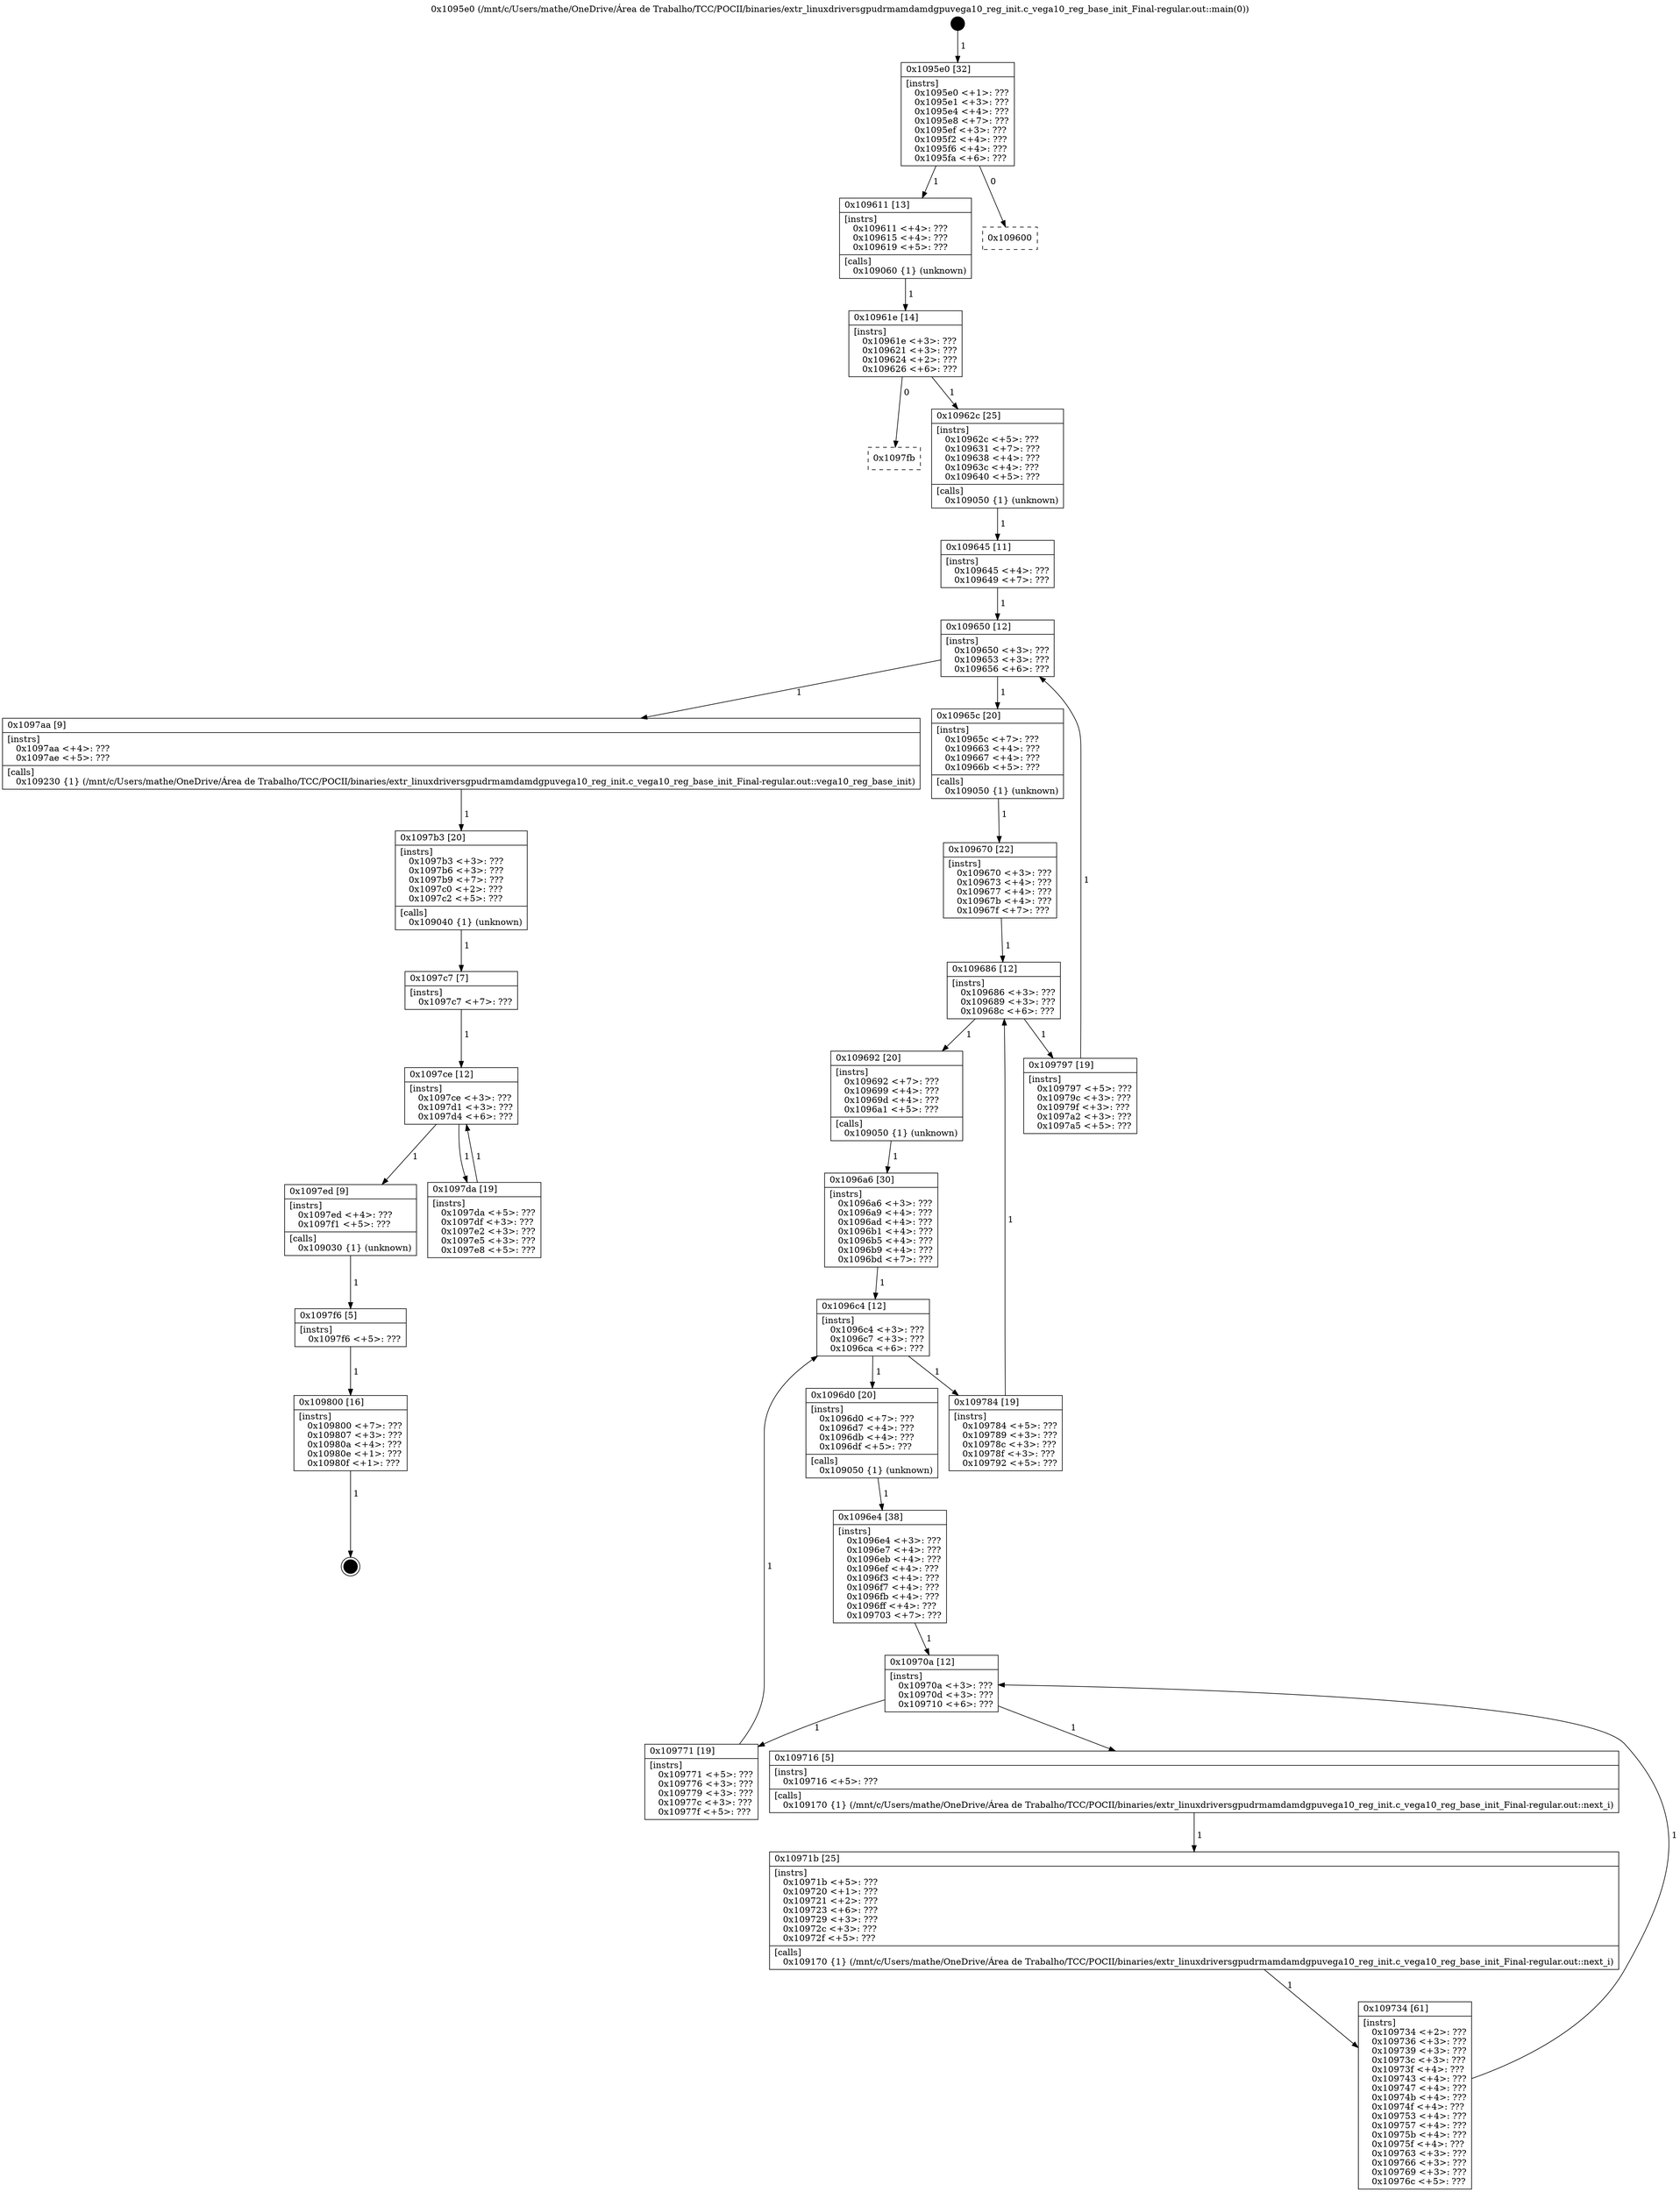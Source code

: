 digraph "0x1095e0" {
  label = "0x1095e0 (/mnt/c/Users/mathe/OneDrive/Área de Trabalho/TCC/POCII/binaries/extr_linuxdriversgpudrmamdamdgpuvega10_reg_init.c_vega10_reg_base_init_Final-regular.out::main(0))"
  labelloc = "t"
  node[shape=record]

  Entry [label="",width=0.3,height=0.3,shape=circle,fillcolor=black,style=filled]
  "0x1095e0" [label="{
     0x1095e0 [32]\l
     | [instrs]\l
     &nbsp;&nbsp;0x1095e0 \<+1\>: ???\l
     &nbsp;&nbsp;0x1095e1 \<+3\>: ???\l
     &nbsp;&nbsp;0x1095e4 \<+4\>: ???\l
     &nbsp;&nbsp;0x1095e8 \<+7\>: ???\l
     &nbsp;&nbsp;0x1095ef \<+3\>: ???\l
     &nbsp;&nbsp;0x1095f2 \<+4\>: ???\l
     &nbsp;&nbsp;0x1095f6 \<+4\>: ???\l
     &nbsp;&nbsp;0x1095fa \<+6\>: ???\l
  }"]
  "0x109611" [label="{
     0x109611 [13]\l
     | [instrs]\l
     &nbsp;&nbsp;0x109611 \<+4\>: ???\l
     &nbsp;&nbsp;0x109615 \<+4\>: ???\l
     &nbsp;&nbsp;0x109619 \<+5\>: ???\l
     | [calls]\l
     &nbsp;&nbsp;0x109060 \{1\} (unknown)\l
  }"]
  "0x109600" [label="{
     0x109600\l
  }", style=dashed]
  "0x10961e" [label="{
     0x10961e [14]\l
     | [instrs]\l
     &nbsp;&nbsp;0x10961e \<+3\>: ???\l
     &nbsp;&nbsp;0x109621 \<+3\>: ???\l
     &nbsp;&nbsp;0x109624 \<+2\>: ???\l
     &nbsp;&nbsp;0x109626 \<+6\>: ???\l
  }"]
  "0x1097fb" [label="{
     0x1097fb\l
  }", style=dashed]
  "0x10962c" [label="{
     0x10962c [25]\l
     | [instrs]\l
     &nbsp;&nbsp;0x10962c \<+5\>: ???\l
     &nbsp;&nbsp;0x109631 \<+7\>: ???\l
     &nbsp;&nbsp;0x109638 \<+4\>: ???\l
     &nbsp;&nbsp;0x10963c \<+4\>: ???\l
     &nbsp;&nbsp;0x109640 \<+5\>: ???\l
     | [calls]\l
     &nbsp;&nbsp;0x109050 \{1\} (unknown)\l
  }"]
  Exit [label="",width=0.3,height=0.3,shape=circle,fillcolor=black,style=filled,peripheries=2]
  "0x109650" [label="{
     0x109650 [12]\l
     | [instrs]\l
     &nbsp;&nbsp;0x109650 \<+3\>: ???\l
     &nbsp;&nbsp;0x109653 \<+3\>: ???\l
     &nbsp;&nbsp;0x109656 \<+6\>: ???\l
  }"]
  "0x1097aa" [label="{
     0x1097aa [9]\l
     | [instrs]\l
     &nbsp;&nbsp;0x1097aa \<+4\>: ???\l
     &nbsp;&nbsp;0x1097ae \<+5\>: ???\l
     | [calls]\l
     &nbsp;&nbsp;0x109230 \{1\} (/mnt/c/Users/mathe/OneDrive/Área de Trabalho/TCC/POCII/binaries/extr_linuxdriversgpudrmamdamdgpuvega10_reg_init.c_vega10_reg_base_init_Final-regular.out::vega10_reg_base_init)\l
  }"]
  "0x10965c" [label="{
     0x10965c [20]\l
     | [instrs]\l
     &nbsp;&nbsp;0x10965c \<+7\>: ???\l
     &nbsp;&nbsp;0x109663 \<+4\>: ???\l
     &nbsp;&nbsp;0x109667 \<+4\>: ???\l
     &nbsp;&nbsp;0x10966b \<+5\>: ???\l
     | [calls]\l
     &nbsp;&nbsp;0x109050 \{1\} (unknown)\l
  }"]
  "0x109686" [label="{
     0x109686 [12]\l
     | [instrs]\l
     &nbsp;&nbsp;0x109686 \<+3\>: ???\l
     &nbsp;&nbsp;0x109689 \<+3\>: ???\l
     &nbsp;&nbsp;0x10968c \<+6\>: ???\l
  }"]
  "0x109797" [label="{
     0x109797 [19]\l
     | [instrs]\l
     &nbsp;&nbsp;0x109797 \<+5\>: ???\l
     &nbsp;&nbsp;0x10979c \<+3\>: ???\l
     &nbsp;&nbsp;0x10979f \<+3\>: ???\l
     &nbsp;&nbsp;0x1097a2 \<+3\>: ???\l
     &nbsp;&nbsp;0x1097a5 \<+5\>: ???\l
  }"]
  "0x109692" [label="{
     0x109692 [20]\l
     | [instrs]\l
     &nbsp;&nbsp;0x109692 \<+7\>: ???\l
     &nbsp;&nbsp;0x109699 \<+4\>: ???\l
     &nbsp;&nbsp;0x10969d \<+4\>: ???\l
     &nbsp;&nbsp;0x1096a1 \<+5\>: ???\l
     | [calls]\l
     &nbsp;&nbsp;0x109050 \{1\} (unknown)\l
  }"]
  "0x1096c4" [label="{
     0x1096c4 [12]\l
     | [instrs]\l
     &nbsp;&nbsp;0x1096c4 \<+3\>: ???\l
     &nbsp;&nbsp;0x1096c7 \<+3\>: ???\l
     &nbsp;&nbsp;0x1096ca \<+6\>: ???\l
  }"]
  "0x109784" [label="{
     0x109784 [19]\l
     | [instrs]\l
     &nbsp;&nbsp;0x109784 \<+5\>: ???\l
     &nbsp;&nbsp;0x109789 \<+3\>: ???\l
     &nbsp;&nbsp;0x10978c \<+3\>: ???\l
     &nbsp;&nbsp;0x10978f \<+3\>: ???\l
     &nbsp;&nbsp;0x109792 \<+5\>: ???\l
  }"]
  "0x1096d0" [label="{
     0x1096d0 [20]\l
     | [instrs]\l
     &nbsp;&nbsp;0x1096d0 \<+7\>: ???\l
     &nbsp;&nbsp;0x1096d7 \<+4\>: ???\l
     &nbsp;&nbsp;0x1096db \<+4\>: ???\l
     &nbsp;&nbsp;0x1096df \<+5\>: ???\l
     | [calls]\l
     &nbsp;&nbsp;0x109050 \{1\} (unknown)\l
  }"]
  "0x10970a" [label="{
     0x10970a [12]\l
     | [instrs]\l
     &nbsp;&nbsp;0x10970a \<+3\>: ???\l
     &nbsp;&nbsp;0x10970d \<+3\>: ???\l
     &nbsp;&nbsp;0x109710 \<+6\>: ???\l
  }"]
  "0x109771" [label="{
     0x109771 [19]\l
     | [instrs]\l
     &nbsp;&nbsp;0x109771 \<+5\>: ???\l
     &nbsp;&nbsp;0x109776 \<+3\>: ???\l
     &nbsp;&nbsp;0x109779 \<+3\>: ???\l
     &nbsp;&nbsp;0x10977c \<+3\>: ???\l
     &nbsp;&nbsp;0x10977f \<+5\>: ???\l
  }"]
  "0x109716" [label="{
     0x109716 [5]\l
     | [instrs]\l
     &nbsp;&nbsp;0x109716 \<+5\>: ???\l
     | [calls]\l
     &nbsp;&nbsp;0x109170 \{1\} (/mnt/c/Users/mathe/OneDrive/Área de Trabalho/TCC/POCII/binaries/extr_linuxdriversgpudrmamdamdgpuvega10_reg_init.c_vega10_reg_base_init_Final-regular.out::next_i)\l
  }"]
  "0x10971b" [label="{
     0x10971b [25]\l
     | [instrs]\l
     &nbsp;&nbsp;0x10971b \<+5\>: ???\l
     &nbsp;&nbsp;0x109720 \<+1\>: ???\l
     &nbsp;&nbsp;0x109721 \<+2\>: ???\l
     &nbsp;&nbsp;0x109723 \<+6\>: ???\l
     &nbsp;&nbsp;0x109729 \<+3\>: ???\l
     &nbsp;&nbsp;0x10972c \<+3\>: ???\l
     &nbsp;&nbsp;0x10972f \<+5\>: ???\l
     | [calls]\l
     &nbsp;&nbsp;0x109170 \{1\} (/mnt/c/Users/mathe/OneDrive/Área de Trabalho/TCC/POCII/binaries/extr_linuxdriversgpudrmamdamdgpuvega10_reg_init.c_vega10_reg_base_init_Final-regular.out::next_i)\l
  }"]
  "0x109734" [label="{
     0x109734 [61]\l
     | [instrs]\l
     &nbsp;&nbsp;0x109734 \<+2\>: ???\l
     &nbsp;&nbsp;0x109736 \<+3\>: ???\l
     &nbsp;&nbsp;0x109739 \<+3\>: ???\l
     &nbsp;&nbsp;0x10973c \<+3\>: ???\l
     &nbsp;&nbsp;0x10973f \<+4\>: ???\l
     &nbsp;&nbsp;0x109743 \<+4\>: ???\l
     &nbsp;&nbsp;0x109747 \<+4\>: ???\l
     &nbsp;&nbsp;0x10974b \<+4\>: ???\l
     &nbsp;&nbsp;0x10974f \<+4\>: ???\l
     &nbsp;&nbsp;0x109753 \<+4\>: ???\l
     &nbsp;&nbsp;0x109757 \<+4\>: ???\l
     &nbsp;&nbsp;0x10975b \<+4\>: ???\l
     &nbsp;&nbsp;0x10975f \<+4\>: ???\l
     &nbsp;&nbsp;0x109763 \<+3\>: ???\l
     &nbsp;&nbsp;0x109766 \<+3\>: ???\l
     &nbsp;&nbsp;0x109769 \<+3\>: ???\l
     &nbsp;&nbsp;0x10976c \<+5\>: ???\l
  }"]
  "0x1096e4" [label="{
     0x1096e4 [38]\l
     | [instrs]\l
     &nbsp;&nbsp;0x1096e4 \<+3\>: ???\l
     &nbsp;&nbsp;0x1096e7 \<+4\>: ???\l
     &nbsp;&nbsp;0x1096eb \<+4\>: ???\l
     &nbsp;&nbsp;0x1096ef \<+4\>: ???\l
     &nbsp;&nbsp;0x1096f3 \<+4\>: ???\l
     &nbsp;&nbsp;0x1096f7 \<+4\>: ???\l
     &nbsp;&nbsp;0x1096fb \<+4\>: ???\l
     &nbsp;&nbsp;0x1096ff \<+4\>: ???\l
     &nbsp;&nbsp;0x109703 \<+7\>: ???\l
  }"]
  "0x109800" [label="{
     0x109800 [16]\l
     | [instrs]\l
     &nbsp;&nbsp;0x109800 \<+7\>: ???\l
     &nbsp;&nbsp;0x109807 \<+3\>: ???\l
     &nbsp;&nbsp;0x10980a \<+4\>: ???\l
     &nbsp;&nbsp;0x10980e \<+1\>: ???\l
     &nbsp;&nbsp;0x10980f \<+1\>: ???\l
  }"]
  "0x1096a6" [label="{
     0x1096a6 [30]\l
     | [instrs]\l
     &nbsp;&nbsp;0x1096a6 \<+3\>: ???\l
     &nbsp;&nbsp;0x1096a9 \<+4\>: ???\l
     &nbsp;&nbsp;0x1096ad \<+4\>: ???\l
     &nbsp;&nbsp;0x1096b1 \<+4\>: ???\l
     &nbsp;&nbsp;0x1096b5 \<+4\>: ???\l
     &nbsp;&nbsp;0x1096b9 \<+4\>: ???\l
     &nbsp;&nbsp;0x1096bd \<+7\>: ???\l
  }"]
  "0x1097f6" [label="{
     0x1097f6 [5]\l
     | [instrs]\l
     &nbsp;&nbsp;0x1097f6 \<+5\>: ???\l
  }"]
  "0x109670" [label="{
     0x109670 [22]\l
     | [instrs]\l
     &nbsp;&nbsp;0x109670 \<+3\>: ???\l
     &nbsp;&nbsp;0x109673 \<+4\>: ???\l
     &nbsp;&nbsp;0x109677 \<+4\>: ???\l
     &nbsp;&nbsp;0x10967b \<+4\>: ???\l
     &nbsp;&nbsp;0x10967f \<+7\>: ???\l
  }"]
  "0x1097c7" [label="{
     0x1097c7 [7]\l
     | [instrs]\l
     &nbsp;&nbsp;0x1097c7 \<+7\>: ???\l
  }"]
  "0x109645" [label="{
     0x109645 [11]\l
     | [instrs]\l
     &nbsp;&nbsp;0x109645 \<+4\>: ???\l
     &nbsp;&nbsp;0x109649 \<+7\>: ???\l
  }"]
  "0x1097b3" [label="{
     0x1097b3 [20]\l
     | [instrs]\l
     &nbsp;&nbsp;0x1097b3 \<+3\>: ???\l
     &nbsp;&nbsp;0x1097b6 \<+3\>: ???\l
     &nbsp;&nbsp;0x1097b9 \<+7\>: ???\l
     &nbsp;&nbsp;0x1097c0 \<+2\>: ???\l
     &nbsp;&nbsp;0x1097c2 \<+5\>: ???\l
     | [calls]\l
     &nbsp;&nbsp;0x109040 \{1\} (unknown)\l
  }"]
  "0x1097ce" [label="{
     0x1097ce [12]\l
     | [instrs]\l
     &nbsp;&nbsp;0x1097ce \<+3\>: ???\l
     &nbsp;&nbsp;0x1097d1 \<+3\>: ???\l
     &nbsp;&nbsp;0x1097d4 \<+6\>: ???\l
  }"]
  "0x1097ed" [label="{
     0x1097ed [9]\l
     | [instrs]\l
     &nbsp;&nbsp;0x1097ed \<+4\>: ???\l
     &nbsp;&nbsp;0x1097f1 \<+5\>: ???\l
     | [calls]\l
     &nbsp;&nbsp;0x109030 \{1\} (unknown)\l
  }"]
  "0x1097da" [label="{
     0x1097da [19]\l
     | [instrs]\l
     &nbsp;&nbsp;0x1097da \<+5\>: ???\l
     &nbsp;&nbsp;0x1097df \<+3\>: ???\l
     &nbsp;&nbsp;0x1097e2 \<+3\>: ???\l
     &nbsp;&nbsp;0x1097e5 \<+3\>: ???\l
     &nbsp;&nbsp;0x1097e8 \<+5\>: ???\l
  }"]
  Entry -> "0x1095e0" [label=" 1"]
  "0x1095e0" -> "0x109611" [label=" 1"]
  "0x1095e0" -> "0x109600" [label=" 0"]
  "0x109611" -> "0x10961e" [label=" 1"]
  "0x10961e" -> "0x1097fb" [label=" 0"]
  "0x10961e" -> "0x10962c" [label=" 1"]
  "0x109800" -> Exit [label=" 1"]
  "0x10962c" -> "0x109645" [label=" 1"]
  "0x109650" -> "0x1097aa" [label=" 1"]
  "0x109650" -> "0x10965c" [label=" 1"]
  "0x10965c" -> "0x109670" [label=" 1"]
  "0x109686" -> "0x109797" [label=" 1"]
  "0x109686" -> "0x109692" [label=" 1"]
  "0x109692" -> "0x1096a6" [label=" 1"]
  "0x1096c4" -> "0x109784" [label=" 1"]
  "0x1096c4" -> "0x1096d0" [label=" 1"]
  "0x1096d0" -> "0x1096e4" [label=" 1"]
  "0x10970a" -> "0x109771" [label=" 1"]
  "0x10970a" -> "0x109716" [label=" 1"]
  "0x109716" -> "0x10971b" [label=" 1"]
  "0x10971b" -> "0x109734" [label=" 1"]
  "0x1096e4" -> "0x10970a" [label=" 1"]
  "0x109734" -> "0x10970a" [label=" 1"]
  "0x1097f6" -> "0x109800" [label=" 1"]
  "0x1096a6" -> "0x1096c4" [label=" 1"]
  "0x109771" -> "0x1096c4" [label=" 1"]
  "0x1097ed" -> "0x1097f6" [label=" 1"]
  "0x109670" -> "0x109686" [label=" 1"]
  "0x109784" -> "0x109686" [label=" 1"]
  "0x1097da" -> "0x1097ce" [label=" 1"]
  "0x109645" -> "0x109650" [label=" 1"]
  "0x109797" -> "0x109650" [label=" 1"]
  "0x1097aa" -> "0x1097b3" [label=" 1"]
  "0x1097b3" -> "0x1097c7" [label=" 1"]
  "0x1097ce" -> "0x1097ed" [label=" 1"]
  "0x1097ce" -> "0x1097da" [label=" 1"]
  "0x1097c7" -> "0x1097ce" [label=" 1"]
}
